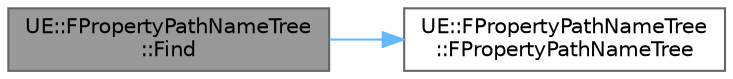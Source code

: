 digraph "UE::FPropertyPathNameTree::Find"
{
 // INTERACTIVE_SVG=YES
 // LATEX_PDF_SIZE
  bgcolor="transparent";
  edge [fontname=Helvetica,fontsize=10,labelfontname=Helvetica,labelfontsize=10];
  node [fontname=Helvetica,fontsize=10,shape=box,height=0.2,width=0.4];
  rankdir="LR";
  Node1 [id="Node000001",label="UE::FPropertyPathNameTree\l::Find",height=0.2,width=0.4,color="gray40", fillcolor="grey60", style="filled", fontcolor="black",tooltip=" "];
  Node1 -> Node2 [id="edge1_Node000001_Node000002",color="steelblue1",style="solid",tooltip=" "];
  Node2 [id="Node000002",label="UE::FPropertyPathNameTree\l::FPropertyPathNameTree",height=0.2,width=0.4,color="grey40", fillcolor="white", style="filled",URL="$de/d55/classUE_1_1FPropertyPathNameTree.html#adc3485f3b5ca40d0d3e0be993fe2c09b",tooltip=" "];
}
